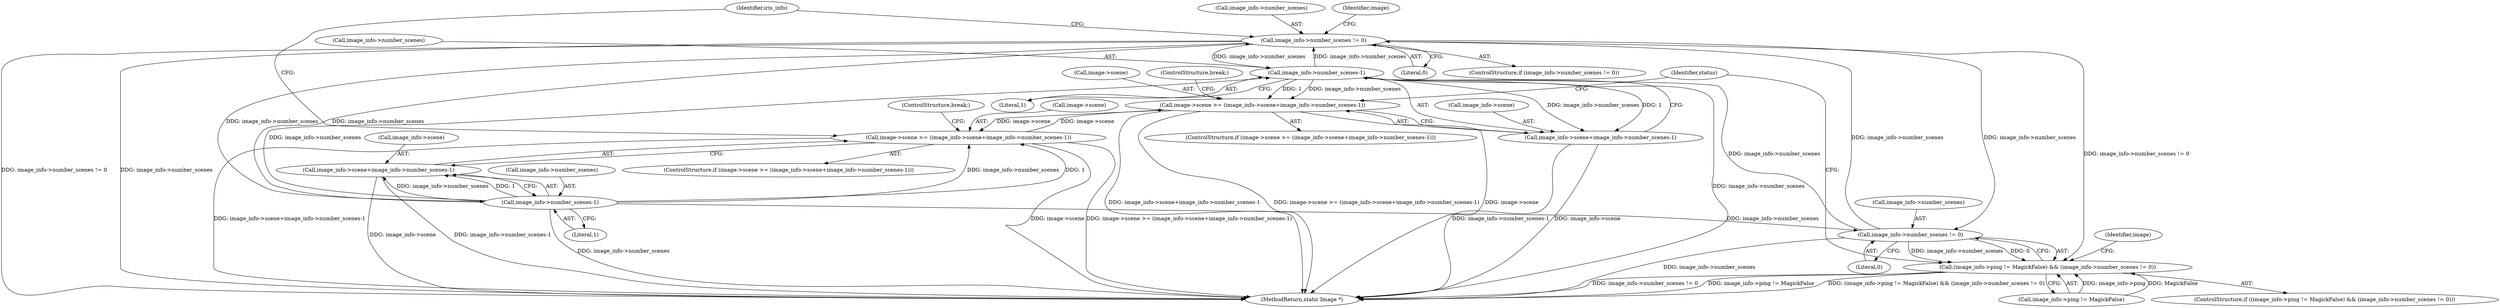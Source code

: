 digraph "0_ImageMagick_ce98a7acbcfca7f0a178f4b1e7b957e419e0cc99@pointer" {
"1001983" [label="(Call,image_info->number_scenes != 0)"];
"1000524" [label="(Call,image_info->number_scenes-1)"];
"1001983" [label="(Call,image_info->number_scenes != 0)"];
"1001997" [label="(Call,image_info->number_scenes-1)"];
"1000510" [label="(Call,image_info->number_scenes != 0)"];
"1000504" [label="(Call,(image_info->ping != MagickFalse) && (image_info->number_scenes != 0))"];
"1000516" [label="(Call,image->scene >= (image_info->scene+image_info->number_scenes-1))"];
"1001989" [label="(Call,image->scene >= (image_info->scene+image_info->number_scenes-1))"];
"1000520" [label="(Call,image_info->scene+image_info->number_scenes-1)"];
"1001993" [label="(Call,image_info->scene+image_info->number_scenes-1)"];
"1001997" [label="(Call,image_info->number_scenes-1)"];
"1001989" [label="(Call,image->scene >= (image_info->scene+image_info->number_scenes-1))"];
"1000528" [label="(Literal,1)"];
"1000504" [label="(Call,(image_info->ping != MagickFalse) && (image_info->number_scenes != 0))"];
"1002005" [label="(Identifier,iris_info)"];
"1001993" [label="(Call,image_info->scene+image_info->number_scenes-1)"];
"1000517" [label="(Call,image->scene)"];
"1000514" [label="(Literal,0)"];
"1000510" [label="(Call,image_info->number_scenes != 0)"];
"1000516" [label="(Call,image->scene >= (image_info->scene+image_info->number_scenes-1))"];
"1000529" [label="(ControlStructure,break;)"];
"1001987" [label="(Literal,0)"];
"1000503" [label="(ControlStructure,if ((image_info->ping != MagickFalse) && (image_info->number_scenes != 0)))"];
"1001994" [label="(Call,image_info->scene)"];
"1001998" [label="(Call,image_info->number_scenes)"];
"1000505" [label="(Call,image_info->ping != MagickFalse)"];
"1001984" [label="(Call,image_info->number_scenes)"];
"1001983" [label="(Call,image_info->number_scenes != 0)"];
"1002066" [label="(MethodReturn,static Image *)"];
"1002001" [label="(Literal,1)"];
"1002002" [label="(ControlStructure,break;)"];
"1001991" [label="(Identifier,image)"];
"1000525" [label="(Call,image_info->number_scenes)"];
"1001988" [label="(ControlStructure,if (image->scene >= (image_info->scene+image_info->number_scenes-1)))"];
"1000511" [label="(Call,image_info->number_scenes)"];
"1000518" [label="(Identifier,image)"];
"1000531" [label="(Identifier,status)"];
"1001990" [label="(Call,image->scene)"];
"1000520" [label="(Call,image_info->scene+image_info->number_scenes-1)"];
"1001982" [label="(ControlStructure,if (image_info->number_scenes != 0))"];
"1000524" [label="(Call,image_info->number_scenes-1)"];
"1000521" [label="(Call,image_info->scene)"];
"1000515" [label="(ControlStructure,if (image->scene >= (image_info->scene+image_info->number_scenes-1)))"];
"1001983" -> "1001982"  [label="AST: "];
"1001983" -> "1001987"  [label="CFG: "];
"1001984" -> "1001983"  [label="AST: "];
"1001987" -> "1001983"  [label="AST: "];
"1001991" -> "1001983"  [label="CFG: "];
"1002005" -> "1001983"  [label="CFG: "];
"1001983" -> "1002066"  [label="DDG: image_info->number_scenes != 0"];
"1001983" -> "1002066"  [label="DDG: image_info->number_scenes"];
"1001983" -> "1000504"  [label="DDG: image_info->number_scenes != 0"];
"1001983" -> "1000510"  [label="DDG: image_info->number_scenes"];
"1001983" -> "1000524"  [label="DDG: image_info->number_scenes"];
"1000524" -> "1001983"  [label="DDG: image_info->number_scenes"];
"1001997" -> "1001983"  [label="DDG: image_info->number_scenes"];
"1000510" -> "1001983"  [label="DDG: image_info->number_scenes"];
"1001983" -> "1001997"  [label="DDG: image_info->number_scenes"];
"1000524" -> "1000520"  [label="AST: "];
"1000524" -> "1000528"  [label="CFG: "];
"1000525" -> "1000524"  [label="AST: "];
"1000528" -> "1000524"  [label="AST: "];
"1000520" -> "1000524"  [label="CFG: "];
"1000524" -> "1002066"  [label="DDG: image_info->number_scenes"];
"1000524" -> "1000516"  [label="DDG: image_info->number_scenes"];
"1000524" -> "1000516"  [label="DDG: 1"];
"1000524" -> "1000520"  [label="DDG: image_info->number_scenes"];
"1000524" -> "1000520"  [label="DDG: 1"];
"1001997" -> "1000524"  [label="DDG: image_info->number_scenes"];
"1000510" -> "1000524"  [label="DDG: image_info->number_scenes"];
"1001997" -> "1001993"  [label="AST: "];
"1001997" -> "1002001"  [label="CFG: "];
"1001998" -> "1001997"  [label="AST: "];
"1002001" -> "1001997"  [label="AST: "];
"1001993" -> "1001997"  [label="CFG: "];
"1001997" -> "1002066"  [label="DDG: image_info->number_scenes"];
"1001997" -> "1000510"  [label="DDG: image_info->number_scenes"];
"1001997" -> "1001989"  [label="DDG: image_info->number_scenes"];
"1001997" -> "1001989"  [label="DDG: 1"];
"1001997" -> "1001993"  [label="DDG: image_info->number_scenes"];
"1001997" -> "1001993"  [label="DDG: 1"];
"1000510" -> "1000504"  [label="AST: "];
"1000510" -> "1000514"  [label="CFG: "];
"1000511" -> "1000510"  [label="AST: "];
"1000514" -> "1000510"  [label="AST: "];
"1000504" -> "1000510"  [label="CFG: "];
"1000510" -> "1002066"  [label="DDG: image_info->number_scenes"];
"1000510" -> "1000504"  [label="DDG: image_info->number_scenes"];
"1000510" -> "1000504"  [label="DDG: 0"];
"1000504" -> "1000503"  [label="AST: "];
"1000504" -> "1000505"  [label="CFG: "];
"1000505" -> "1000504"  [label="AST: "];
"1000518" -> "1000504"  [label="CFG: "];
"1000531" -> "1000504"  [label="CFG: "];
"1000504" -> "1002066"  [label="DDG: image_info->ping != MagickFalse"];
"1000504" -> "1002066"  [label="DDG: (image_info->ping != MagickFalse) && (image_info->number_scenes != 0)"];
"1000504" -> "1002066"  [label="DDG: image_info->number_scenes != 0"];
"1000505" -> "1000504"  [label="DDG: image_info->ping"];
"1000505" -> "1000504"  [label="DDG: MagickFalse"];
"1000516" -> "1000515"  [label="AST: "];
"1000516" -> "1000520"  [label="CFG: "];
"1000517" -> "1000516"  [label="AST: "];
"1000520" -> "1000516"  [label="AST: "];
"1000529" -> "1000516"  [label="CFG: "];
"1000531" -> "1000516"  [label="CFG: "];
"1000516" -> "1002066"  [label="DDG: image_info->scene+image_info->number_scenes-1"];
"1000516" -> "1002066"  [label="DDG: image->scene >= (image_info->scene+image_info->number_scenes-1)"];
"1000516" -> "1002066"  [label="DDG: image->scene"];
"1001989" -> "1000516"  [label="DDG: image->scene"];
"1000516" -> "1001989"  [label="DDG: image->scene"];
"1001989" -> "1001988"  [label="AST: "];
"1001989" -> "1001993"  [label="CFG: "];
"1001990" -> "1001989"  [label="AST: "];
"1001993" -> "1001989"  [label="AST: "];
"1002002" -> "1001989"  [label="CFG: "];
"1002005" -> "1001989"  [label="CFG: "];
"1001989" -> "1002066"  [label="DDG: image->scene >= (image_info->scene+image_info->number_scenes-1)"];
"1001989" -> "1002066"  [label="DDG: image_info->scene+image_info->number_scenes-1"];
"1001989" -> "1002066"  [label="DDG: image->scene"];
"1000521" -> "1000520"  [label="AST: "];
"1000520" -> "1002066"  [label="DDG: image_info->number_scenes-1"];
"1000520" -> "1002066"  [label="DDG: image_info->scene"];
"1001994" -> "1001993"  [label="AST: "];
"1001993" -> "1002066"  [label="DDG: image_info->scene"];
"1001993" -> "1002066"  [label="DDG: image_info->number_scenes-1"];
}

